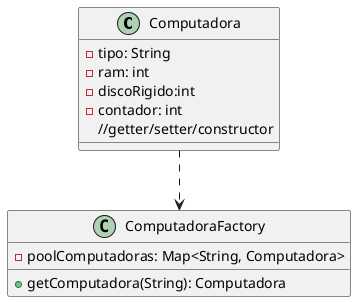 @startuml
class Computadora{
-tipo: String
-ram: int
-discoRigido:int
-contador: int
//getter/setter/constructor
}
Computadora ..> ComputadoraFactory
class ComputadoraFactory{
-poolComputadoras: Map<String, Computadora>
+getComputadora(String): Computadora
}
@enduml